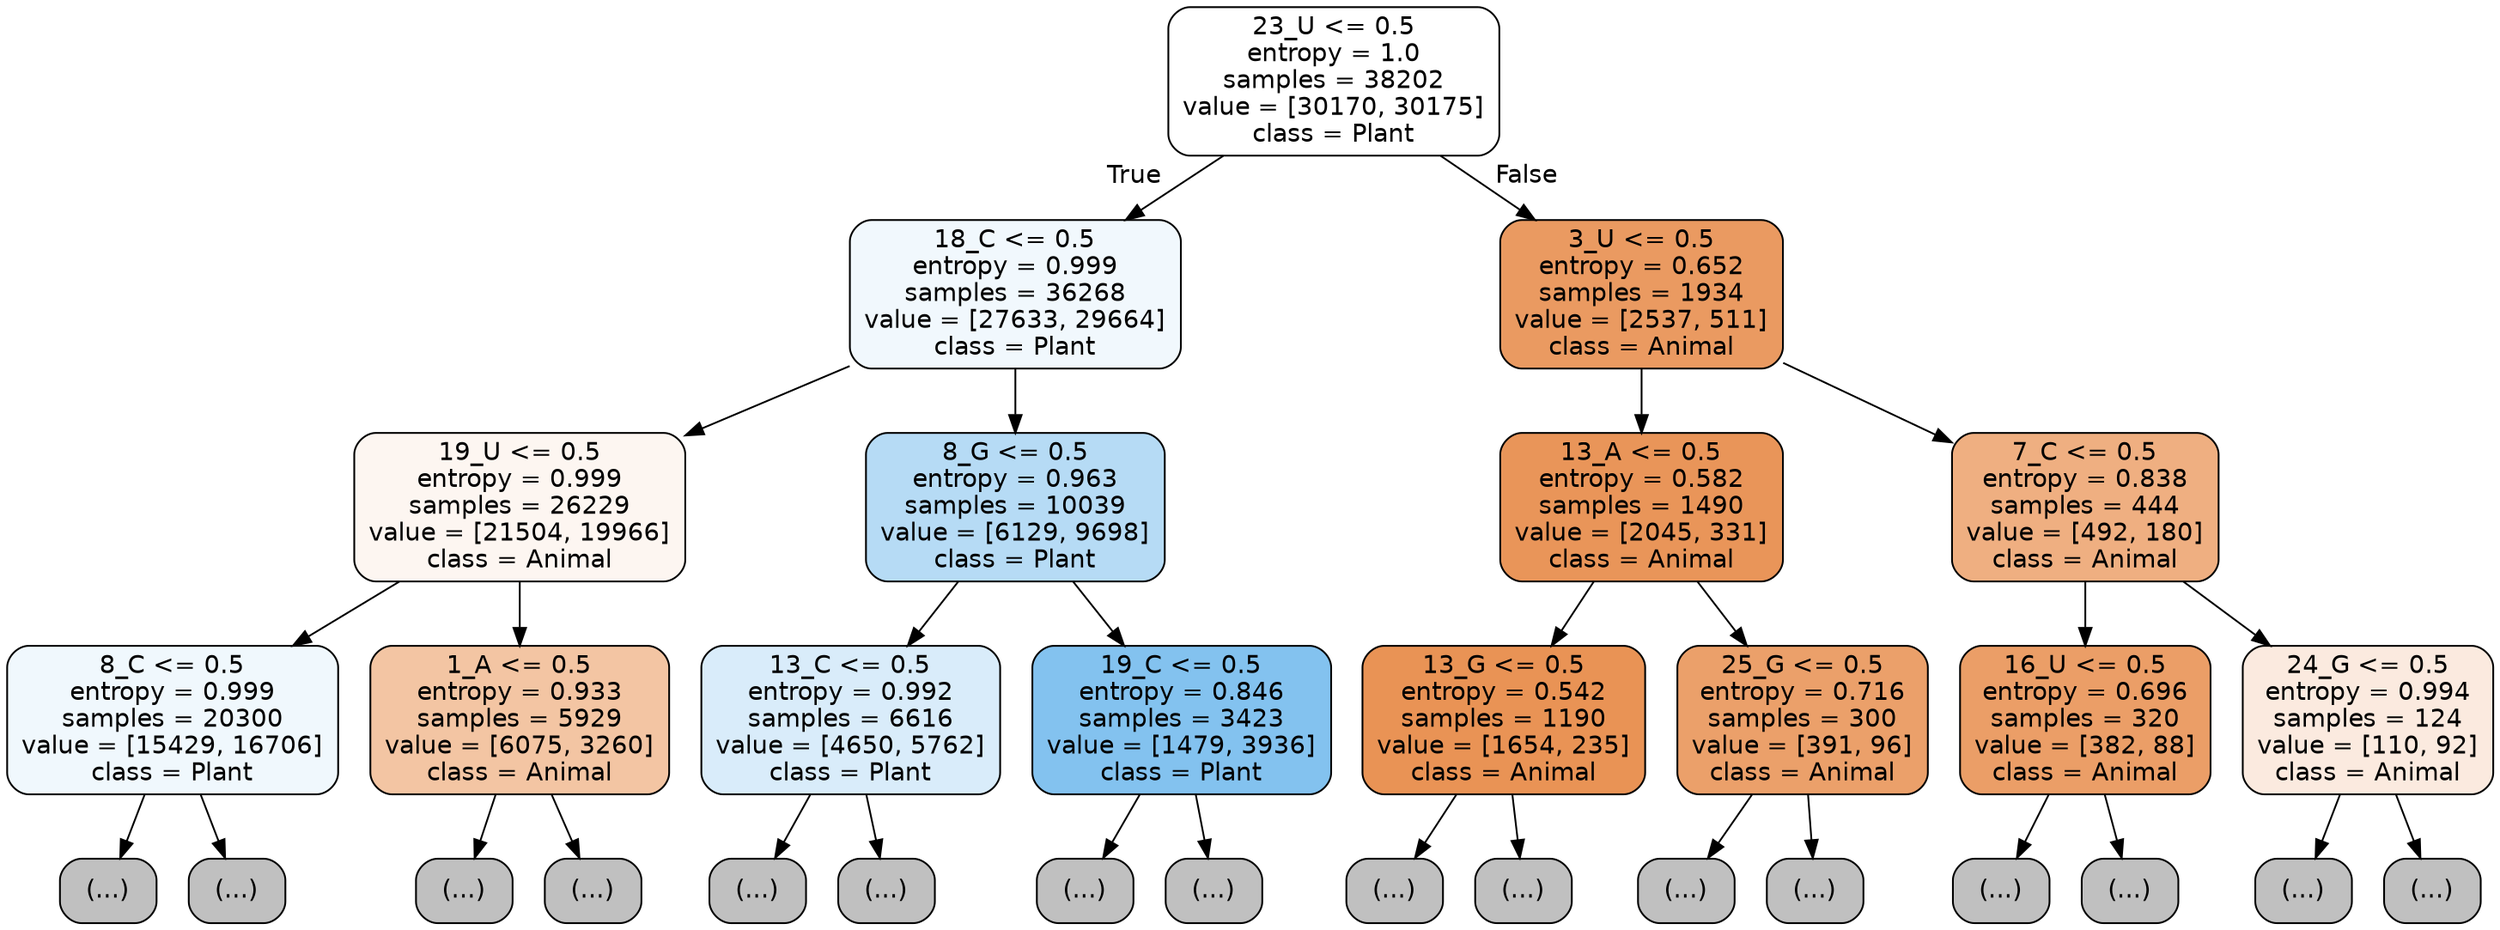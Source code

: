 digraph Tree {
node [shape=box, style="filled, rounded", color="black", fontname="helvetica"] ;
edge [fontname="helvetica"] ;
0 [label="23_U <= 0.5\nentropy = 1.0\nsamples = 38202\nvalue = [30170, 30175]\nclass = Plant", fillcolor="#ffffff"] ;
1 [label="18_C <= 0.5\nentropy = 0.999\nsamples = 36268\nvalue = [27633, 29664]\nclass = Plant", fillcolor="#f1f8fd"] ;
0 -> 1 [labeldistance=2.5, labelangle=45, headlabel="True"] ;
2 [label="19_U <= 0.5\nentropy = 0.999\nsamples = 26229\nvalue = [21504, 19966]\nclass = Animal", fillcolor="#fdf6f1"] ;
1 -> 2 ;
3 [label="8_C <= 0.5\nentropy = 0.999\nsamples = 20300\nvalue = [15429, 16706]\nclass = Plant", fillcolor="#f0f8fd"] ;
2 -> 3 ;
4 [label="(...)", fillcolor="#C0C0C0"] ;
3 -> 4 ;
7229 [label="(...)", fillcolor="#C0C0C0"] ;
3 -> 7229 ;
9286 [label="1_A <= 0.5\nentropy = 0.933\nsamples = 5929\nvalue = [6075, 3260]\nclass = Animal", fillcolor="#f3c5a3"] ;
2 -> 9286 ;
9287 [label="(...)", fillcolor="#C0C0C0"] ;
9286 -> 9287 ;
11620 [label="(...)", fillcolor="#C0C0C0"] ;
9286 -> 11620 ;
12377 [label="8_G <= 0.5\nentropy = 0.963\nsamples = 10039\nvalue = [6129, 9698]\nclass = Plant", fillcolor="#b6dbf5"] ;
1 -> 12377 ;
12378 [label="13_C <= 0.5\nentropy = 0.992\nsamples = 6616\nvalue = [4650, 5762]\nclass = Plant", fillcolor="#d9ecfa"] ;
12377 -> 12378 ;
12379 [label="(...)", fillcolor="#C0C0C0"] ;
12378 -> 12379 ;
14552 [label="(...)", fillcolor="#C0C0C0"] ;
12378 -> 14552 ;
15089 [label="19_C <= 0.5\nentropy = 0.846\nsamples = 3423\nvalue = [1479, 3936]\nclass = Plant", fillcolor="#83c2ef"] ;
12377 -> 15089 ;
15090 [label="(...)", fillcolor="#C0C0C0"] ;
15089 -> 15090 ;
15835 [label="(...)", fillcolor="#C0C0C0"] ;
15089 -> 15835 ;
16112 [label="3_U <= 0.5\nentropy = 0.652\nsamples = 1934\nvalue = [2537, 511]\nclass = Animal", fillcolor="#ea9a61"] ;
0 -> 16112 [labeldistance=2.5, labelangle=-45, headlabel="False"] ;
16113 [label="13_A <= 0.5\nentropy = 0.582\nsamples = 1490\nvalue = [2045, 331]\nclass = Animal", fillcolor="#e99559"] ;
16112 -> 16113 ;
16114 [label="13_G <= 0.5\nentropy = 0.542\nsamples = 1190\nvalue = [1654, 235]\nclass = Animal", fillcolor="#e99355"] ;
16113 -> 16114 ;
16115 [label="(...)", fillcolor="#C0C0C0"] ;
16114 -> 16115 ;
16390 [label="(...)", fillcolor="#C0C0C0"] ;
16114 -> 16390 ;
16507 [label="25_G <= 0.5\nentropy = 0.716\nsamples = 300\nvalue = [391, 96]\nclass = Animal", fillcolor="#eba06a"] ;
16113 -> 16507 ;
16508 [label="(...)", fillcolor="#C0C0C0"] ;
16507 -> 16508 ;
16635 [label="(...)", fillcolor="#C0C0C0"] ;
16507 -> 16635 ;
16636 [label="7_C <= 0.5\nentropy = 0.838\nsamples = 444\nvalue = [492, 180]\nclass = Animal", fillcolor="#efaf81"] ;
16112 -> 16636 ;
16637 [label="16_U <= 0.5\nentropy = 0.696\nsamples = 320\nvalue = [382, 88]\nclass = Animal", fillcolor="#eb9e67"] ;
16636 -> 16637 ;
16638 [label="(...)", fillcolor="#C0C0C0"] ;
16637 -> 16638 ;
16753 [label="(...)", fillcolor="#C0C0C0"] ;
16637 -> 16753 ;
16780 [label="24_G <= 0.5\nentropy = 0.994\nsamples = 124\nvalue = [110, 92]\nclass = Animal", fillcolor="#fbeadf"] ;
16636 -> 16780 ;
16781 [label="(...)", fillcolor="#C0C0C0"] ;
16780 -> 16781 ;
16826 [label="(...)", fillcolor="#C0C0C0"] ;
16780 -> 16826 ;
}